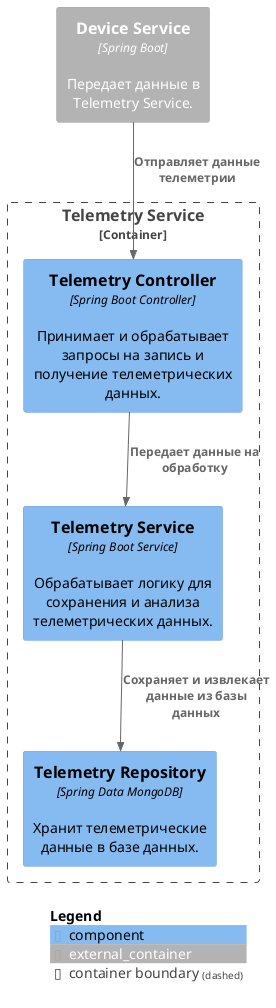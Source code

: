 @startuml
!include <C4/C4_Component>

Container_Boundary(telemetryServiceContainer, "Telemetry Service") {

    Component(telemetryController, "Telemetry Controller", "Spring Boot Controller", "Принимает и обрабатывает запросы на запись и получение телеметрических данных.")
    Component(telemetryService, "Telemetry Service", "Spring Boot Service", "Обрабатывает логику для сохранения и анализа телеметрических данных.")
    Component(telemetryRepository, "Telemetry Repository", "Spring Data MongoDB", "Хранит телеметрические данные в базе данных.")

    Rel(telemetryService, telemetryRepository, "Сохраняет и извлекает данные из базы данных")

}

Container_Ext(deviceService, "Device Service", "Spring Boot", "Передает данные в Telemetry Service.")

Rel(deviceService, telemetryController, "Отправляет данные телеметрии")
Rel(telemetryController, telemetryService, "Передает данные на обработку")

SHOW_LEGEND()
@enduml
